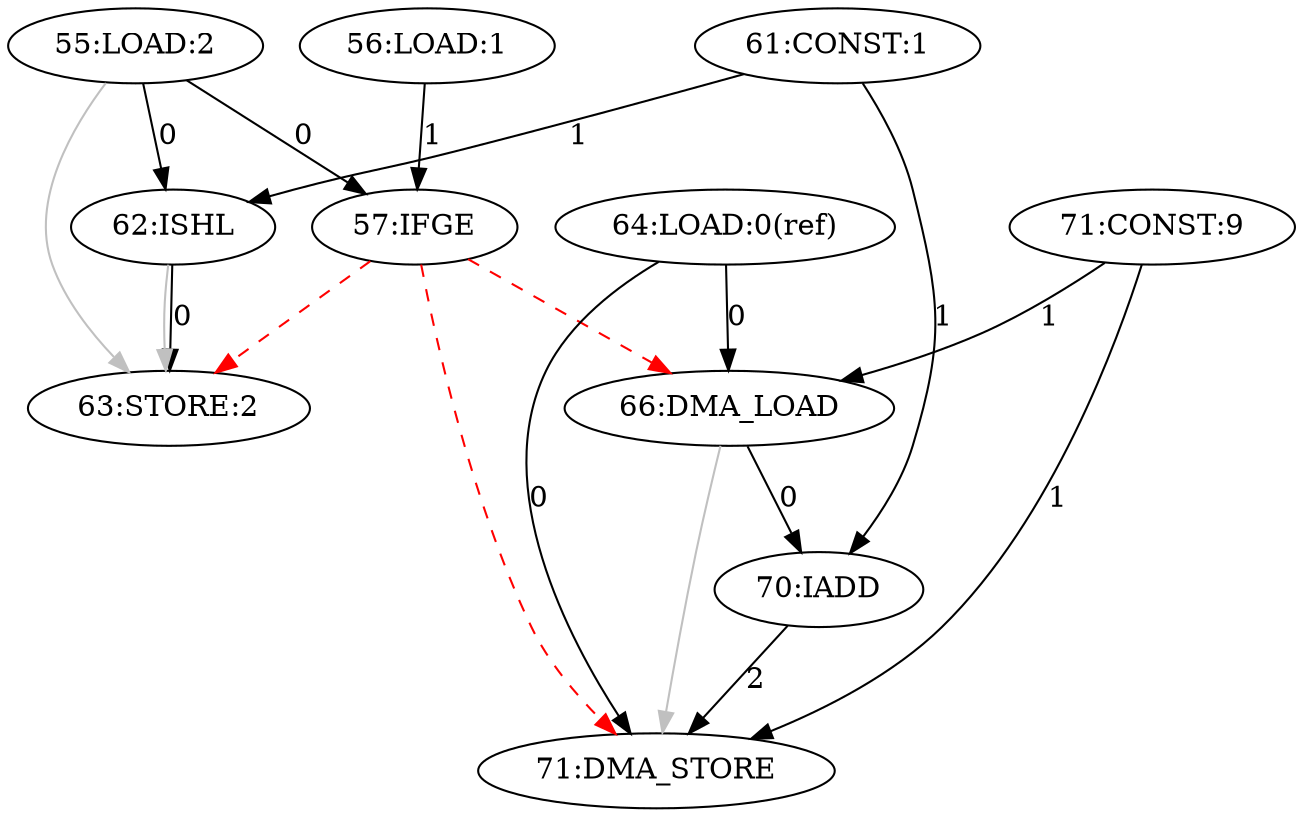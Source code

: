digraph depgraph {
"62:ISHL" -> "63:STORE:2"[label=0];
"55:LOAD:2" -> "63:STORE:2"[color=gray];
"57:IFGE" -> "63:STORE:2"[color=red,style=dashed];
"62:ISHL" -> "63:STORE:2"[color=gray];
"55:LOAD:2" -> "57:IFGE"[label=0];
"56:LOAD:1" -> "57:IFGE"[label=1];
"55:LOAD:2" -> "62:ISHL"[label=0];
"61:CONST:1" -> "62:ISHL"[label=1];
"64:LOAD:0(ref)" -> "66:DMA_LOAD"[label=0];
"71:CONST:9" -> "66:DMA_LOAD"[label=1];
"57:IFGE" -> "66:DMA_LOAD"[color=red,style=dashed];
"64:LOAD:0(ref)" -> "71:DMA_STORE"[label=0];
"71:CONST:9" -> "71:DMA_STORE"[label=1];
"70:IADD" -> "71:DMA_STORE"[label=2];
"57:IFGE" -> "71:DMA_STORE"[color=red,style=dashed];
"66:DMA_LOAD" -> "71:DMA_STORE"[color=gray];
"66:DMA_LOAD" -> "70:IADD"[label=0];
"61:CONST:1" -> "70:IADD"[label=1];
}